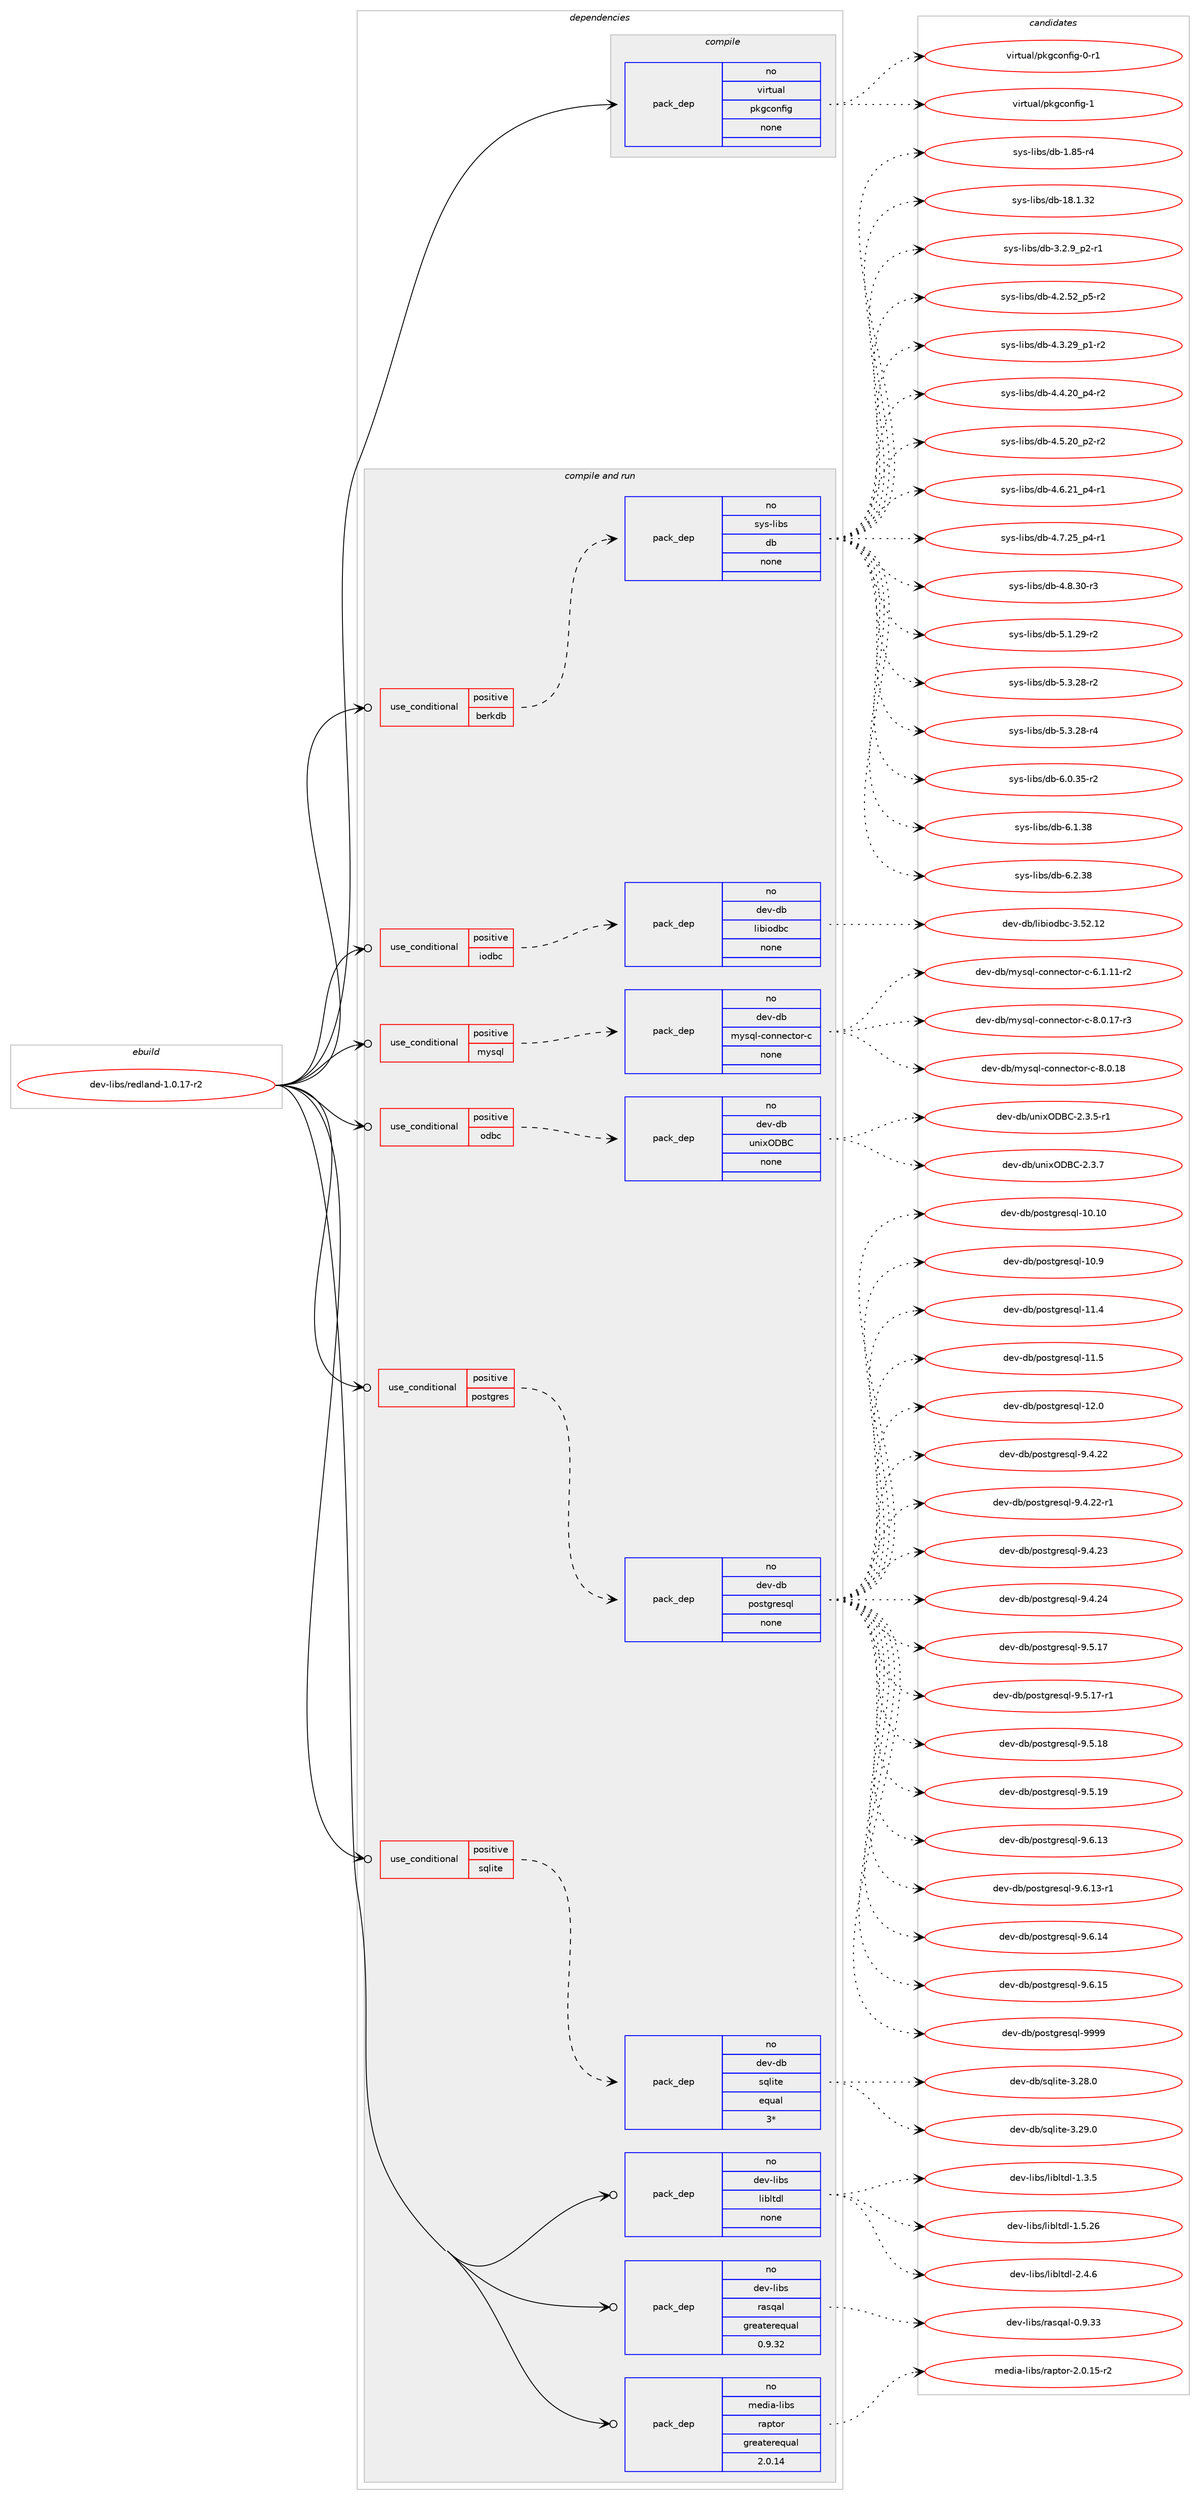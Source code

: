 digraph prolog {

# *************
# Graph options
# *************

newrank=true;
concentrate=true;
compound=true;
graph [rankdir=LR,fontname=Helvetica,fontsize=10,ranksep=1.5];#, ranksep=2.5, nodesep=0.2];
edge  [arrowhead=vee];
node  [fontname=Helvetica,fontsize=10];

# **********
# The ebuild
# **********

subgraph cluster_leftcol {
color=gray;
rank=same;
label=<<i>ebuild</i>>;
id [label="dev-libs/redland-1.0.17-r2", color=red, width=4, href="../dev-libs/redland-1.0.17-r2.svg"];
}

# ****************
# The dependencies
# ****************

subgraph cluster_midcol {
color=gray;
label=<<i>dependencies</i>>;
subgraph cluster_compile {
fillcolor="#eeeeee";
style=filled;
label=<<i>compile</i>>;
subgraph pack424555 {
dependency568617 [label=<<TABLE BORDER="0" CELLBORDER="1" CELLSPACING="0" CELLPADDING="4" WIDTH="220"><TR><TD ROWSPAN="6" CELLPADDING="30">pack_dep</TD></TR><TR><TD WIDTH="110">no</TD></TR><TR><TD>virtual</TD></TR><TR><TD>pkgconfig</TD></TR><TR><TD>none</TD></TR><TR><TD></TD></TR></TABLE>>, shape=none, color=blue];
}
id:e -> dependency568617:w [weight=20,style="solid",arrowhead="vee"];
}
subgraph cluster_compileandrun {
fillcolor="#eeeeee";
style=filled;
label=<<i>compile and run</i>>;
subgraph cond132490 {
dependency568618 [label=<<TABLE BORDER="0" CELLBORDER="1" CELLSPACING="0" CELLPADDING="4"><TR><TD ROWSPAN="3" CELLPADDING="10">use_conditional</TD></TR><TR><TD>positive</TD></TR><TR><TD>berkdb</TD></TR></TABLE>>, shape=none, color=red];
subgraph pack424556 {
dependency568619 [label=<<TABLE BORDER="0" CELLBORDER="1" CELLSPACING="0" CELLPADDING="4" WIDTH="220"><TR><TD ROWSPAN="6" CELLPADDING="30">pack_dep</TD></TR><TR><TD WIDTH="110">no</TD></TR><TR><TD>sys-libs</TD></TR><TR><TD>db</TD></TR><TR><TD>none</TD></TR><TR><TD></TD></TR></TABLE>>, shape=none, color=blue];
}
dependency568618:e -> dependency568619:w [weight=20,style="dashed",arrowhead="vee"];
}
id:e -> dependency568618:w [weight=20,style="solid",arrowhead="odotvee"];
subgraph cond132491 {
dependency568620 [label=<<TABLE BORDER="0" CELLBORDER="1" CELLSPACING="0" CELLPADDING="4"><TR><TD ROWSPAN="3" CELLPADDING="10">use_conditional</TD></TR><TR><TD>positive</TD></TR><TR><TD>iodbc</TD></TR></TABLE>>, shape=none, color=red];
subgraph pack424557 {
dependency568621 [label=<<TABLE BORDER="0" CELLBORDER="1" CELLSPACING="0" CELLPADDING="4" WIDTH="220"><TR><TD ROWSPAN="6" CELLPADDING="30">pack_dep</TD></TR><TR><TD WIDTH="110">no</TD></TR><TR><TD>dev-db</TD></TR><TR><TD>libiodbc</TD></TR><TR><TD>none</TD></TR><TR><TD></TD></TR></TABLE>>, shape=none, color=blue];
}
dependency568620:e -> dependency568621:w [weight=20,style="dashed",arrowhead="vee"];
}
id:e -> dependency568620:w [weight=20,style="solid",arrowhead="odotvee"];
subgraph cond132492 {
dependency568622 [label=<<TABLE BORDER="0" CELLBORDER="1" CELLSPACING="0" CELLPADDING="4"><TR><TD ROWSPAN="3" CELLPADDING="10">use_conditional</TD></TR><TR><TD>positive</TD></TR><TR><TD>mysql</TD></TR></TABLE>>, shape=none, color=red];
subgraph pack424558 {
dependency568623 [label=<<TABLE BORDER="0" CELLBORDER="1" CELLSPACING="0" CELLPADDING="4" WIDTH="220"><TR><TD ROWSPAN="6" CELLPADDING="30">pack_dep</TD></TR><TR><TD WIDTH="110">no</TD></TR><TR><TD>dev-db</TD></TR><TR><TD>mysql-connector-c</TD></TR><TR><TD>none</TD></TR><TR><TD></TD></TR></TABLE>>, shape=none, color=blue];
}
dependency568622:e -> dependency568623:w [weight=20,style="dashed",arrowhead="vee"];
}
id:e -> dependency568622:w [weight=20,style="solid",arrowhead="odotvee"];
subgraph cond132493 {
dependency568624 [label=<<TABLE BORDER="0" CELLBORDER="1" CELLSPACING="0" CELLPADDING="4"><TR><TD ROWSPAN="3" CELLPADDING="10">use_conditional</TD></TR><TR><TD>positive</TD></TR><TR><TD>odbc</TD></TR></TABLE>>, shape=none, color=red];
subgraph pack424559 {
dependency568625 [label=<<TABLE BORDER="0" CELLBORDER="1" CELLSPACING="0" CELLPADDING="4" WIDTH="220"><TR><TD ROWSPAN="6" CELLPADDING="30">pack_dep</TD></TR><TR><TD WIDTH="110">no</TD></TR><TR><TD>dev-db</TD></TR><TR><TD>unixODBC</TD></TR><TR><TD>none</TD></TR><TR><TD></TD></TR></TABLE>>, shape=none, color=blue];
}
dependency568624:e -> dependency568625:w [weight=20,style="dashed",arrowhead="vee"];
}
id:e -> dependency568624:w [weight=20,style="solid",arrowhead="odotvee"];
subgraph cond132494 {
dependency568626 [label=<<TABLE BORDER="0" CELLBORDER="1" CELLSPACING="0" CELLPADDING="4"><TR><TD ROWSPAN="3" CELLPADDING="10">use_conditional</TD></TR><TR><TD>positive</TD></TR><TR><TD>postgres</TD></TR></TABLE>>, shape=none, color=red];
subgraph pack424560 {
dependency568627 [label=<<TABLE BORDER="0" CELLBORDER="1" CELLSPACING="0" CELLPADDING="4" WIDTH="220"><TR><TD ROWSPAN="6" CELLPADDING="30">pack_dep</TD></TR><TR><TD WIDTH="110">no</TD></TR><TR><TD>dev-db</TD></TR><TR><TD>postgresql</TD></TR><TR><TD>none</TD></TR><TR><TD></TD></TR></TABLE>>, shape=none, color=blue];
}
dependency568626:e -> dependency568627:w [weight=20,style="dashed",arrowhead="vee"];
}
id:e -> dependency568626:w [weight=20,style="solid",arrowhead="odotvee"];
subgraph cond132495 {
dependency568628 [label=<<TABLE BORDER="0" CELLBORDER="1" CELLSPACING="0" CELLPADDING="4"><TR><TD ROWSPAN="3" CELLPADDING="10">use_conditional</TD></TR><TR><TD>positive</TD></TR><TR><TD>sqlite</TD></TR></TABLE>>, shape=none, color=red];
subgraph pack424561 {
dependency568629 [label=<<TABLE BORDER="0" CELLBORDER="1" CELLSPACING="0" CELLPADDING="4" WIDTH="220"><TR><TD ROWSPAN="6" CELLPADDING="30">pack_dep</TD></TR><TR><TD WIDTH="110">no</TD></TR><TR><TD>dev-db</TD></TR><TR><TD>sqlite</TD></TR><TR><TD>equal</TD></TR><TR><TD>3*</TD></TR></TABLE>>, shape=none, color=blue];
}
dependency568628:e -> dependency568629:w [weight=20,style="dashed",arrowhead="vee"];
}
id:e -> dependency568628:w [weight=20,style="solid",arrowhead="odotvee"];
subgraph pack424562 {
dependency568630 [label=<<TABLE BORDER="0" CELLBORDER="1" CELLSPACING="0" CELLPADDING="4" WIDTH="220"><TR><TD ROWSPAN="6" CELLPADDING="30">pack_dep</TD></TR><TR><TD WIDTH="110">no</TD></TR><TR><TD>dev-libs</TD></TR><TR><TD>libltdl</TD></TR><TR><TD>none</TD></TR><TR><TD></TD></TR></TABLE>>, shape=none, color=blue];
}
id:e -> dependency568630:w [weight=20,style="solid",arrowhead="odotvee"];
subgraph pack424563 {
dependency568631 [label=<<TABLE BORDER="0" CELLBORDER="1" CELLSPACING="0" CELLPADDING="4" WIDTH="220"><TR><TD ROWSPAN="6" CELLPADDING="30">pack_dep</TD></TR><TR><TD WIDTH="110">no</TD></TR><TR><TD>dev-libs</TD></TR><TR><TD>rasqal</TD></TR><TR><TD>greaterequal</TD></TR><TR><TD>0.9.32</TD></TR></TABLE>>, shape=none, color=blue];
}
id:e -> dependency568631:w [weight=20,style="solid",arrowhead="odotvee"];
subgraph pack424564 {
dependency568632 [label=<<TABLE BORDER="0" CELLBORDER="1" CELLSPACING="0" CELLPADDING="4" WIDTH="220"><TR><TD ROWSPAN="6" CELLPADDING="30">pack_dep</TD></TR><TR><TD WIDTH="110">no</TD></TR><TR><TD>media-libs</TD></TR><TR><TD>raptor</TD></TR><TR><TD>greaterequal</TD></TR><TR><TD>2.0.14</TD></TR></TABLE>>, shape=none, color=blue];
}
id:e -> dependency568632:w [weight=20,style="solid",arrowhead="odotvee"];
}
subgraph cluster_run {
fillcolor="#eeeeee";
style=filled;
label=<<i>run</i>>;
}
}

# **************
# The candidates
# **************

subgraph cluster_choices {
rank=same;
color=gray;
label=<<i>candidates</i>>;

subgraph choice424555 {
color=black;
nodesep=1;
choice11810511411611797108471121071039911111010210510345484511449 [label="virtual/pkgconfig-0-r1", color=red, width=4,href="../virtual/pkgconfig-0-r1.svg"];
choice1181051141161179710847112107103991111101021051034549 [label="virtual/pkgconfig-1", color=red, width=4,href="../virtual/pkgconfig-1.svg"];
dependency568617:e -> choice11810511411611797108471121071039911111010210510345484511449:w [style=dotted,weight="100"];
dependency568617:e -> choice1181051141161179710847112107103991111101021051034549:w [style=dotted,weight="100"];
}
subgraph choice424556 {
color=black;
nodesep=1;
choice1151211154510810598115471009845494656534511452 [label="sys-libs/db-1.85-r4", color=red, width=4,href="../sys-libs/db-1.85-r4.svg"];
choice115121115451081059811547100984549564649465150 [label="sys-libs/db-18.1.32", color=red, width=4,href="../sys-libs/db-18.1.32.svg"];
choice1151211154510810598115471009845514650465795112504511449 [label="sys-libs/db-3.2.9_p2-r1", color=red, width=4,href="../sys-libs/db-3.2.9_p2-r1.svg"];
choice115121115451081059811547100984552465046535095112534511450 [label="sys-libs/db-4.2.52_p5-r2", color=red, width=4,href="../sys-libs/db-4.2.52_p5-r2.svg"];
choice115121115451081059811547100984552465146505795112494511450 [label="sys-libs/db-4.3.29_p1-r2", color=red, width=4,href="../sys-libs/db-4.3.29_p1-r2.svg"];
choice115121115451081059811547100984552465246504895112524511450 [label="sys-libs/db-4.4.20_p4-r2", color=red, width=4,href="../sys-libs/db-4.4.20_p4-r2.svg"];
choice115121115451081059811547100984552465346504895112504511450 [label="sys-libs/db-4.5.20_p2-r2", color=red, width=4,href="../sys-libs/db-4.5.20_p2-r2.svg"];
choice115121115451081059811547100984552465446504995112524511449 [label="sys-libs/db-4.6.21_p4-r1", color=red, width=4,href="../sys-libs/db-4.6.21_p4-r1.svg"];
choice115121115451081059811547100984552465546505395112524511449 [label="sys-libs/db-4.7.25_p4-r1", color=red, width=4,href="../sys-libs/db-4.7.25_p4-r1.svg"];
choice11512111545108105981154710098455246564651484511451 [label="sys-libs/db-4.8.30-r3", color=red, width=4,href="../sys-libs/db-4.8.30-r3.svg"];
choice11512111545108105981154710098455346494650574511450 [label="sys-libs/db-5.1.29-r2", color=red, width=4,href="../sys-libs/db-5.1.29-r2.svg"];
choice11512111545108105981154710098455346514650564511450 [label="sys-libs/db-5.3.28-r2", color=red, width=4,href="../sys-libs/db-5.3.28-r2.svg"];
choice11512111545108105981154710098455346514650564511452 [label="sys-libs/db-5.3.28-r4", color=red, width=4,href="../sys-libs/db-5.3.28-r4.svg"];
choice11512111545108105981154710098455446484651534511450 [label="sys-libs/db-6.0.35-r2", color=red, width=4,href="../sys-libs/db-6.0.35-r2.svg"];
choice1151211154510810598115471009845544649465156 [label="sys-libs/db-6.1.38", color=red, width=4,href="../sys-libs/db-6.1.38.svg"];
choice1151211154510810598115471009845544650465156 [label="sys-libs/db-6.2.38", color=red, width=4,href="../sys-libs/db-6.2.38.svg"];
dependency568619:e -> choice1151211154510810598115471009845494656534511452:w [style=dotted,weight="100"];
dependency568619:e -> choice115121115451081059811547100984549564649465150:w [style=dotted,weight="100"];
dependency568619:e -> choice1151211154510810598115471009845514650465795112504511449:w [style=dotted,weight="100"];
dependency568619:e -> choice115121115451081059811547100984552465046535095112534511450:w [style=dotted,weight="100"];
dependency568619:e -> choice115121115451081059811547100984552465146505795112494511450:w [style=dotted,weight="100"];
dependency568619:e -> choice115121115451081059811547100984552465246504895112524511450:w [style=dotted,weight="100"];
dependency568619:e -> choice115121115451081059811547100984552465346504895112504511450:w [style=dotted,weight="100"];
dependency568619:e -> choice115121115451081059811547100984552465446504995112524511449:w [style=dotted,weight="100"];
dependency568619:e -> choice115121115451081059811547100984552465546505395112524511449:w [style=dotted,weight="100"];
dependency568619:e -> choice11512111545108105981154710098455246564651484511451:w [style=dotted,weight="100"];
dependency568619:e -> choice11512111545108105981154710098455346494650574511450:w [style=dotted,weight="100"];
dependency568619:e -> choice11512111545108105981154710098455346514650564511450:w [style=dotted,weight="100"];
dependency568619:e -> choice11512111545108105981154710098455346514650564511452:w [style=dotted,weight="100"];
dependency568619:e -> choice11512111545108105981154710098455446484651534511450:w [style=dotted,weight="100"];
dependency568619:e -> choice1151211154510810598115471009845544649465156:w [style=dotted,weight="100"];
dependency568619:e -> choice1151211154510810598115471009845544650465156:w [style=dotted,weight="100"];
}
subgraph choice424557 {
color=black;
nodesep=1;
choice1001011184510098471081059810511110098994551465350464950 [label="dev-db/libiodbc-3.52.12", color=red, width=4,href="../dev-db/libiodbc-3.52.12.svg"];
dependency568621:e -> choice1001011184510098471081059810511110098994551465350464950:w [style=dotted,weight="100"];
}
subgraph choice424558 {
color=black;
nodesep=1;
choice1001011184510098471091211151131084599111110110101991161111144599455446494649494511450 [label="dev-db/mysql-connector-c-6.1.11-r2", color=red, width=4,href="../dev-db/mysql-connector-c-6.1.11-r2.svg"];
choice1001011184510098471091211151131084599111110110101991161111144599455646484649554511451 [label="dev-db/mysql-connector-c-8.0.17-r3", color=red, width=4,href="../dev-db/mysql-connector-c-8.0.17-r3.svg"];
choice100101118451009847109121115113108459911111011010199116111114459945564648464956 [label="dev-db/mysql-connector-c-8.0.18", color=red, width=4,href="../dev-db/mysql-connector-c-8.0.18.svg"];
dependency568623:e -> choice1001011184510098471091211151131084599111110110101991161111144599455446494649494511450:w [style=dotted,weight="100"];
dependency568623:e -> choice1001011184510098471091211151131084599111110110101991161111144599455646484649554511451:w [style=dotted,weight="100"];
dependency568623:e -> choice100101118451009847109121115113108459911111011010199116111114459945564648464956:w [style=dotted,weight="100"];
}
subgraph choice424559 {
color=black;
nodesep=1;
choice100101118451009847117110105120796866674550465146534511449 [label="dev-db/unixODBC-2.3.5-r1", color=red, width=4,href="../dev-db/unixODBC-2.3.5-r1.svg"];
choice10010111845100984711711010512079686667455046514655 [label="dev-db/unixODBC-2.3.7", color=red, width=4,href="../dev-db/unixODBC-2.3.7.svg"];
dependency568625:e -> choice100101118451009847117110105120796866674550465146534511449:w [style=dotted,weight="100"];
dependency568625:e -> choice10010111845100984711711010512079686667455046514655:w [style=dotted,weight="100"];
}
subgraph choice424560 {
color=black;
nodesep=1;
choice100101118451009847112111115116103114101115113108454948464948 [label="dev-db/postgresql-10.10", color=red, width=4,href="../dev-db/postgresql-10.10.svg"];
choice1001011184510098471121111151161031141011151131084549484657 [label="dev-db/postgresql-10.9", color=red, width=4,href="../dev-db/postgresql-10.9.svg"];
choice1001011184510098471121111151161031141011151131084549494652 [label="dev-db/postgresql-11.4", color=red, width=4,href="../dev-db/postgresql-11.4.svg"];
choice1001011184510098471121111151161031141011151131084549494653 [label="dev-db/postgresql-11.5", color=red, width=4,href="../dev-db/postgresql-11.5.svg"];
choice1001011184510098471121111151161031141011151131084549504648 [label="dev-db/postgresql-12.0", color=red, width=4,href="../dev-db/postgresql-12.0.svg"];
choice10010111845100984711211111511610311410111511310845574652465050 [label="dev-db/postgresql-9.4.22", color=red, width=4,href="../dev-db/postgresql-9.4.22.svg"];
choice100101118451009847112111115116103114101115113108455746524650504511449 [label="dev-db/postgresql-9.4.22-r1", color=red, width=4,href="../dev-db/postgresql-9.4.22-r1.svg"];
choice10010111845100984711211111511610311410111511310845574652465051 [label="dev-db/postgresql-9.4.23", color=red, width=4,href="../dev-db/postgresql-9.4.23.svg"];
choice10010111845100984711211111511610311410111511310845574652465052 [label="dev-db/postgresql-9.4.24", color=red, width=4,href="../dev-db/postgresql-9.4.24.svg"];
choice10010111845100984711211111511610311410111511310845574653464955 [label="dev-db/postgresql-9.5.17", color=red, width=4,href="../dev-db/postgresql-9.5.17.svg"];
choice100101118451009847112111115116103114101115113108455746534649554511449 [label="dev-db/postgresql-9.5.17-r1", color=red, width=4,href="../dev-db/postgresql-9.5.17-r1.svg"];
choice10010111845100984711211111511610311410111511310845574653464956 [label="dev-db/postgresql-9.5.18", color=red, width=4,href="../dev-db/postgresql-9.5.18.svg"];
choice10010111845100984711211111511610311410111511310845574653464957 [label="dev-db/postgresql-9.5.19", color=red, width=4,href="../dev-db/postgresql-9.5.19.svg"];
choice10010111845100984711211111511610311410111511310845574654464951 [label="dev-db/postgresql-9.6.13", color=red, width=4,href="../dev-db/postgresql-9.6.13.svg"];
choice100101118451009847112111115116103114101115113108455746544649514511449 [label="dev-db/postgresql-9.6.13-r1", color=red, width=4,href="../dev-db/postgresql-9.6.13-r1.svg"];
choice10010111845100984711211111511610311410111511310845574654464952 [label="dev-db/postgresql-9.6.14", color=red, width=4,href="../dev-db/postgresql-9.6.14.svg"];
choice10010111845100984711211111511610311410111511310845574654464953 [label="dev-db/postgresql-9.6.15", color=red, width=4,href="../dev-db/postgresql-9.6.15.svg"];
choice1001011184510098471121111151161031141011151131084557575757 [label="dev-db/postgresql-9999", color=red, width=4,href="../dev-db/postgresql-9999.svg"];
dependency568627:e -> choice100101118451009847112111115116103114101115113108454948464948:w [style=dotted,weight="100"];
dependency568627:e -> choice1001011184510098471121111151161031141011151131084549484657:w [style=dotted,weight="100"];
dependency568627:e -> choice1001011184510098471121111151161031141011151131084549494652:w [style=dotted,weight="100"];
dependency568627:e -> choice1001011184510098471121111151161031141011151131084549494653:w [style=dotted,weight="100"];
dependency568627:e -> choice1001011184510098471121111151161031141011151131084549504648:w [style=dotted,weight="100"];
dependency568627:e -> choice10010111845100984711211111511610311410111511310845574652465050:w [style=dotted,weight="100"];
dependency568627:e -> choice100101118451009847112111115116103114101115113108455746524650504511449:w [style=dotted,weight="100"];
dependency568627:e -> choice10010111845100984711211111511610311410111511310845574652465051:w [style=dotted,weight="100"];
dependency568627:e -> choice10010111845100984711211111511610311410111511310845574652465052:w [style=dotted,weight="100"];
dependency568627:e -> choice10010111845100984711211111511610311410111511310845574653464955:w [style=dotted,weight="100"];
dependency568627:e -> choice100101118451009847112111115116103114101115113108455746534649554511449:w [style=dotted,weight="100"];
dependency568627:e -> choice10010111845100984711211111511610311410111511310845574653464956:w [style=dotted,weight="100"];
dependency568627:e -> choice10010111845100984711211111511610311410111511310845574653464957:w [style=dotted,weight="100"];
dependency568627:e -> choice10010111845100984711211111511610311410111511310845574654464951:w [style=dotted,weight="100"];
dependency568627:e -> choice100101118451009847112111115116103114101115113108455746544649514511449:w [style=dotted,weight="100"];
dependency568627:e -> choice10010111845100984711211111511610311410111511310845574654464952:w [style=dotted,weight="100"];
dependency568627:e -> choice10010111845100984711211111511610311410111511310845574654464953:w [style=dotted,weight="100"];
dependency568627:e -> choice1001011184510098471121111151161031141011151131084557575757:w [style=dotted,weight="100"];
}
subgraph choice424561 {
color=black;
nodesep=1;
choice10010111845100984711511310810511610145514650564648 [label="dev-db/sqlite-3.28.0", color=red, width=4,href="../dev-db/sqlite-3.28.0.svg"];
choice10010111845100984711511310810511610145514650574648 [label="dev-db/sqlite-3.29.0", color=red, width=4,href="../dev-db/sqlite-3.29.0.svg"];
dependency568629:e -> choice10010111845100984711511310810511610145514650564648:w [style=dotted,weight="100"];
dependency568629:e -> choice10010111845100984711511310810511610145514650574648:w [style=dotted,weight="100"];
}
subgraph choice424562 {
color=black;
nodesep=1;
choice10010111845108105981154710810598108116100108454946514653 [label="dev-libs/libltdl-1.3.5", color=red, width=4,href="../dev-libs/libltdl-1.3.5.svg"];
choice1001011184510810598115471081059810811610010845494653465054 [label="dev-libs/libltdl-1.5.26", color=red, width=4,href="../dev-libs/libltdl-1.5.26.svg"];
choice10010111845108105981154710810598108116100108455046524654 [label="dev-libs/libltdl-2.4.6", color=red, width=4,href="../dev-libs/libltdl-2.4.6.svg"];
dependency568630:e -> choice10010111845108105981154710810598108116100108454946514653:w [style=dotted,weight="100"];
dependency568630:e -> choice1001011184510810598115471081059810811610010845494653465054:w [style=dotted,weight="100"];
dependency568630:e -> choice10010111845108105981154710810598108116100108455046524654:w [style=dotted,weight="100"];
}
subgraph choice424563 {
color=black;
nodesep=1;
choice100101118451081059811547114971151139710845484657465151 [label="dev-libs/rasqal-0.9.33", color=red, width=4,href="../dev-libs/rasqal-0.9.33.svg"];
dependency568631:e -> choice100101118451081059811547114971151139710845484657465151:w [style=dotted,weight="100"];
}
subgraph choice424564 {
color=black;
nodesep=1;
choice1091011001059745108105981154711497112116111114455046484649534511450 [label="media-libs/raptor-2.0.15-r2", color=red, width=4,href="../media-libs/raptor-2.0.15-r2.svg"];
dependency568632:e -> choice1091011001059745108105981154711497112116111114455046484649534511450:w [style=dotted,weight="100"];
}
}

}
